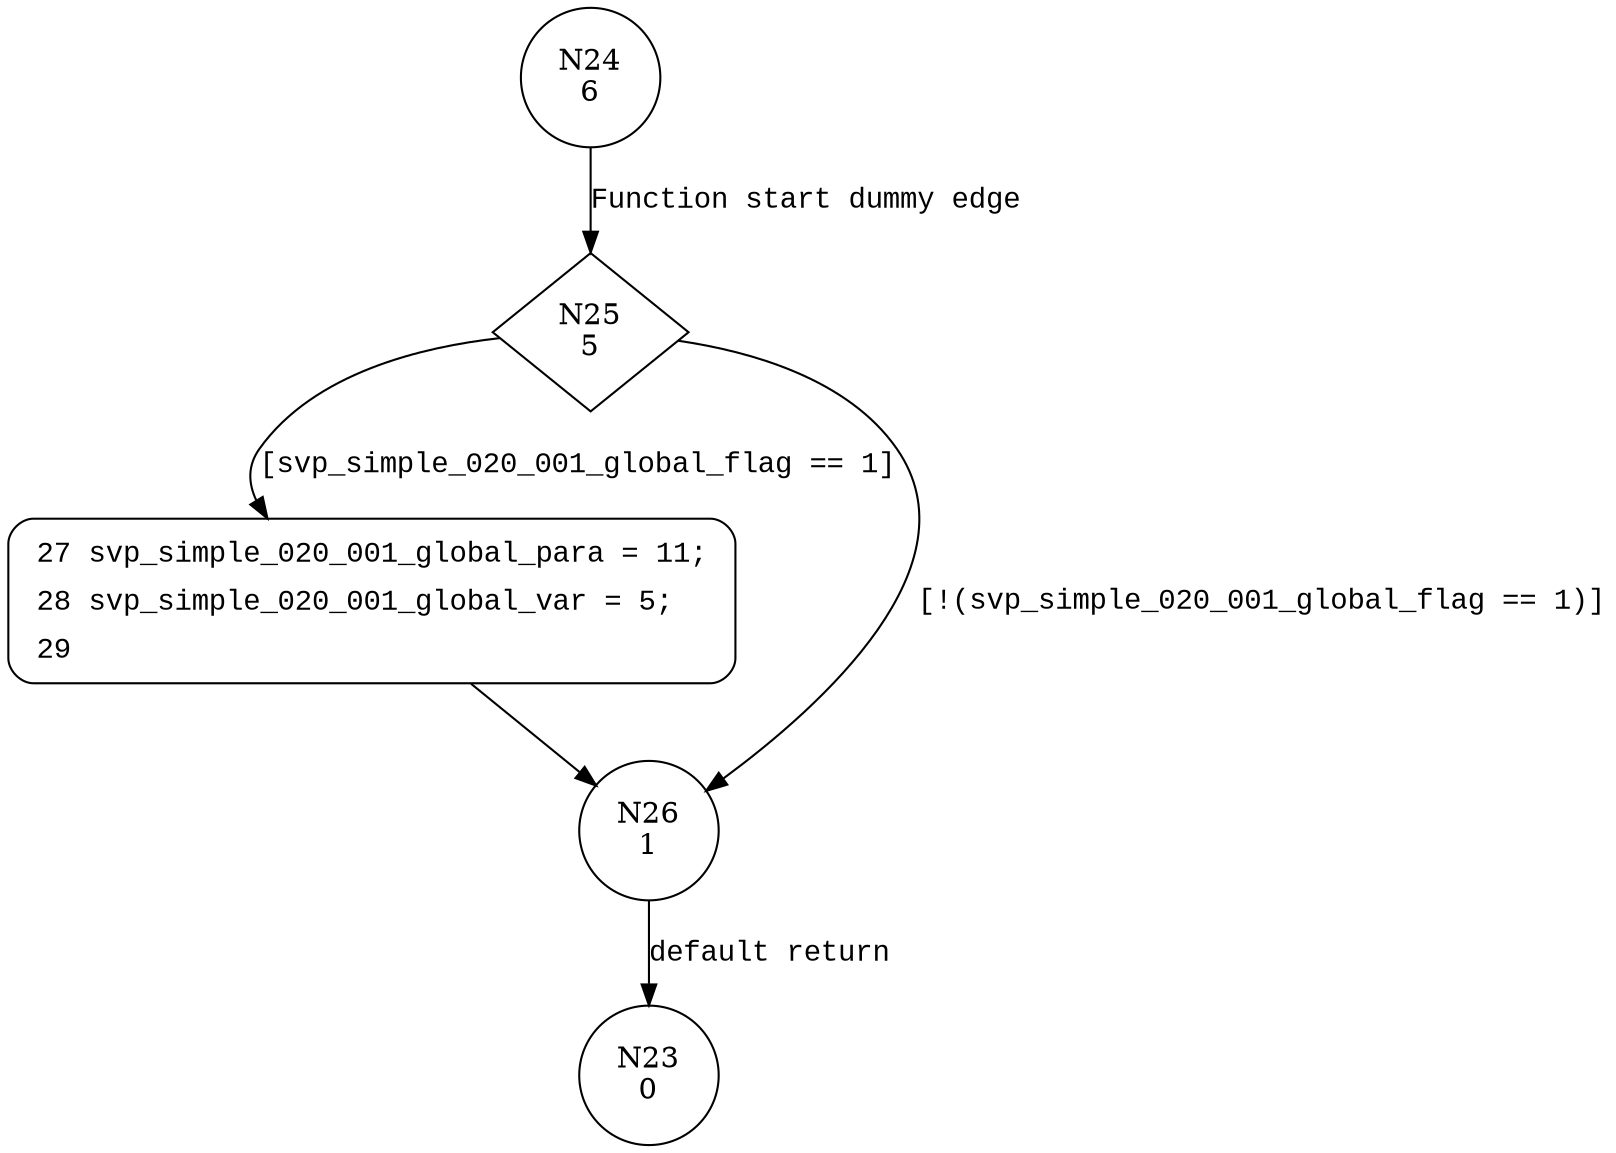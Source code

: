 digraph svp_simple_020_001_isr_2 {
24 [shape="circle" label="N24\n6"]
25 [shape="diamond" label="N25\n5"]
27 [shape="circle" label="N27\n4"]
26 [shape="circle" label="N26\n1"]
23 [shape="circle" label="N23\n0"]
27 [style="filled,bold" penwidth="1" fillcolor="white" fontname="Courier New" shape="Mrecord" label=<<table border="0" cellborder="0" cellpadding="3" bgcolor="white"><tr><td align="right">27</td><td align="left">svp_simple_020_001_global_para = 11;</td></tr><tr><td align="right">28</td><td align="left">svp_simple_020_001_global_var = 5;</td></tr><tr><td align="right">29</td><td align="left"></td></tr></table>>]
27 -> 26[label=""]
24 -> 25 [label="Function start dummy edge" fontname="Courier New"]
25 -> 27 [label="[svp_simple_020_001_global_flag == 1]" fontname="Courier New"]
25 -> 26 [label="[!(svp_simple_020_001_global_flag == 1)]" fontname="Courier New"]
26 -> 23 [label="default return" fontname="Courier New"]
}